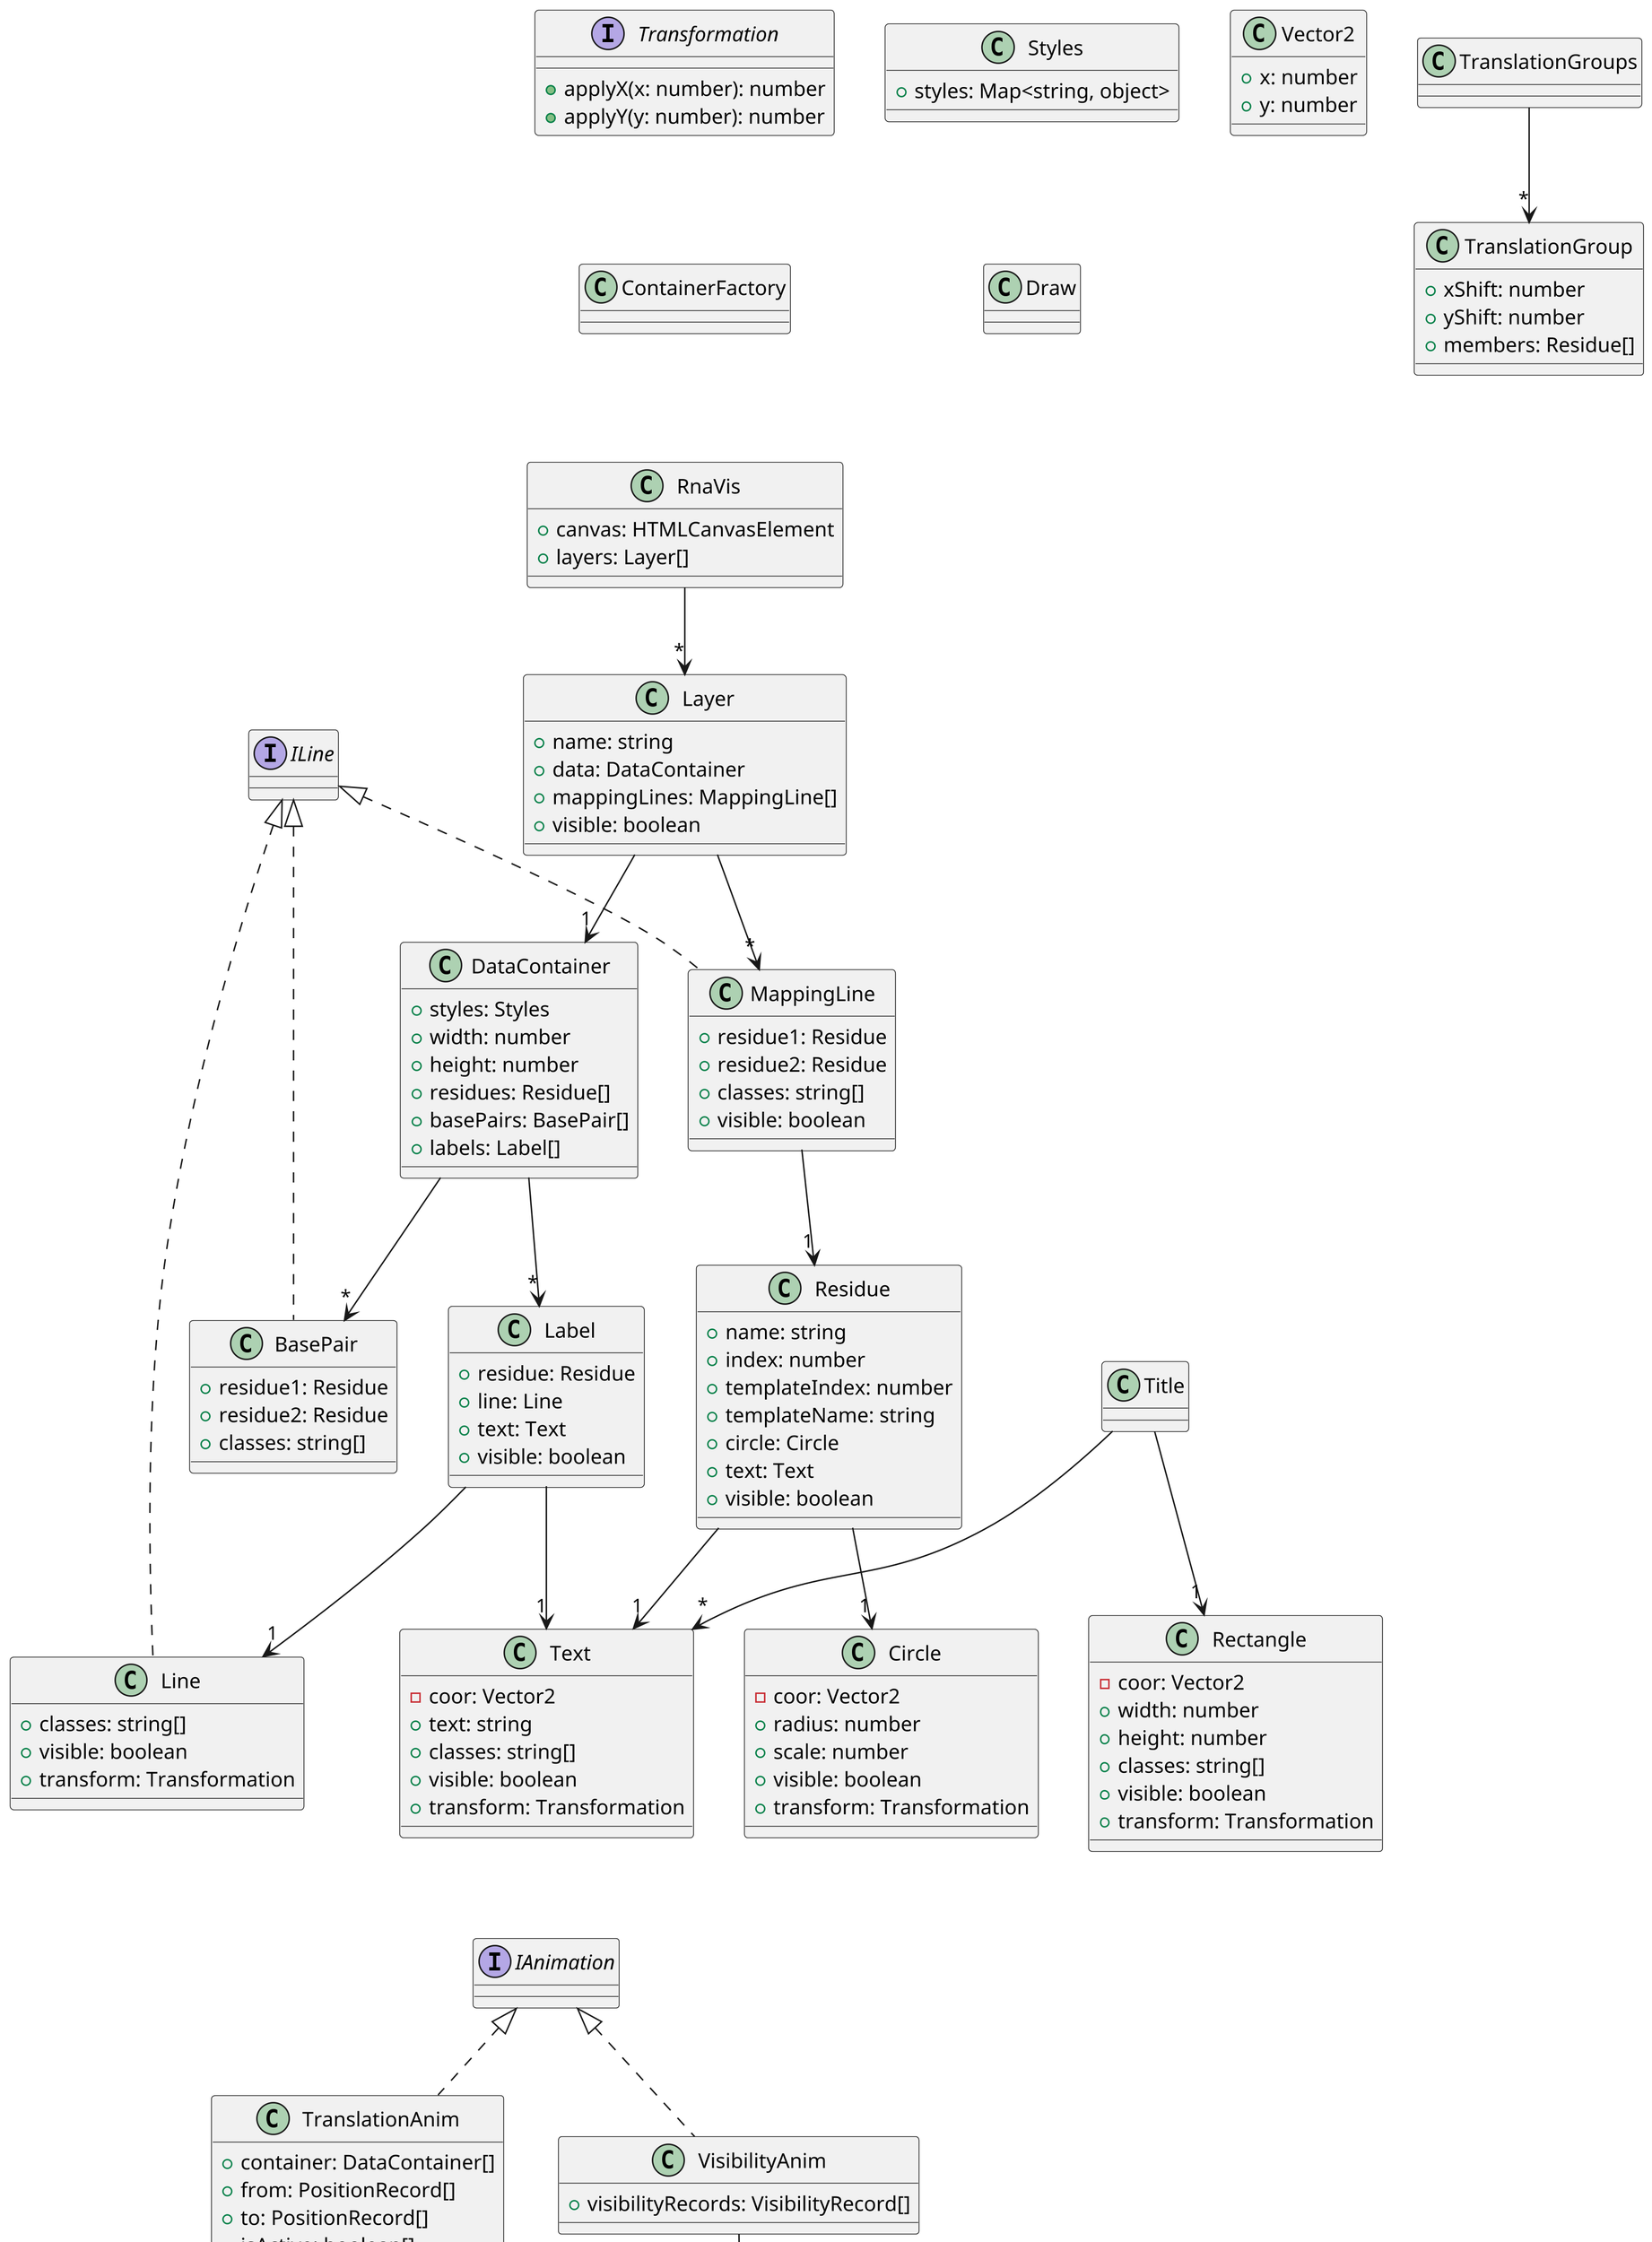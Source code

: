 @startuml

scale 5000 height

class Styles {
    +styles: Map<string, object>
}
class Residue {
    +name: string
    +index: number
    +templateIndex: number
    +templateName: string
    +circle: Circle
    +text: Text
    +visible: boolean
}
class Vector2 {
    +x: number
    +y: number
}
interface Transformation {
    +applyX(x: number): number
    +applyY(y: number): number
}
class Line implements ILine {
    +classes: string[]
    +visible: boolean
    +transform: Transformation
}
interface ILine {
}
class BasePair implements ILine {
    +residue1: Residue
    +residue2: Residue
    +classes: string[]
}
class Label {
    +residue: Residue
    +line: Line
    +text: Text
    +visible: boolean
}
class Circle {
    -coor: Vector2
    +radius: number
    +scale: number
    +visible: boolean
    +transform: Transformation
}
class Text {
    -coor: Vector2
    +text: string
    +classes: string[]
    +visible: boolean
    +transform: Transformation
}
class Rectangle {
    -coor: Vector2
    +width: number
    +height: number
    +classes: string[]
    +visible: boolean
    +transform: Transformation
}
class DataContainer {
    +styles: Styles
    +width: number
    +height: number
    +residues: Residue[]
    +basePairs: BasePair[]
    +labels: Label[]
}
class ContainerFactory {
}
class TranslationGroup {
    +xShift: number
    +yShift: number
    +members: Residue[]
}
class TranslationGroups {
}
class MappingLine implements ILine {
    +residue1: Residue
    +residue2: Residue
    +classes: string[]
    +visible: boolean
}
class Title {
}
class PositionRecord {
    +labelLines: Map<string, DoubleCoorTarget>
    +labelTexts: Map<string, SingleCoorTarget>
    +residues: Map<string, SingleCoorTarget>
}
class VisibilityRecord {
    +residues: Residue[]
    +to: boolean[]
    +active: boolean
}
class Layer {
    +name: string
    +data: DataContainer
    +mappingLines: MappingLine[]
    +visible: boolean
}
class Draw {
}
class RnaVis {
    +canvas: HTMLCanvasElement
    +layers: Layer[]
}
interface IAnimation {
}
class SingleCoorTarget {
    +coor: Vector2
}
class DoubleCoorTarget {
    +coor1: Vector2
    +coor2: Vector2
}
class TranslationAnim implements IAnimation {
    +container: DataContainer[]
    +from: PositionRecord[]
    +to: PositionRecord[]
    +isActive: boolean[]
}
class VisibilityAnim implements IAnimation {
    +visibilityRecords: VisibilityRecord[]
}
Residue --> "1" Circle
Residue --> "1" Text
Label --> "1" Line
Label --> "1" Text
DataContainer --> "*" BasePair
DataContainer --> "*" Label
TranslationGroups --> "*" TranslationGroup
MappingLine --> "1" Residue
Title --> "*" Text
Title --> "1" Rectangle
PositionRecord --> "1" DoubleCoorTarget
PositionRecord --> "1" SingleCoorTarget
Layer --> "1" DataContainer
Layer --> "*" MappingLine
RnaVis --> "*" Layer
TranslationAnim --> "1" PositionRecord
VisibilityAnim --> "*" VisibilityRecord

Text -[hidden]r-> Circle
IAnimation -[hidden]u-> Text
RnaVis -[hidden]u-> ContainerFactory
ContainerFactory -[hidden]u-> Transformation
@enduml
